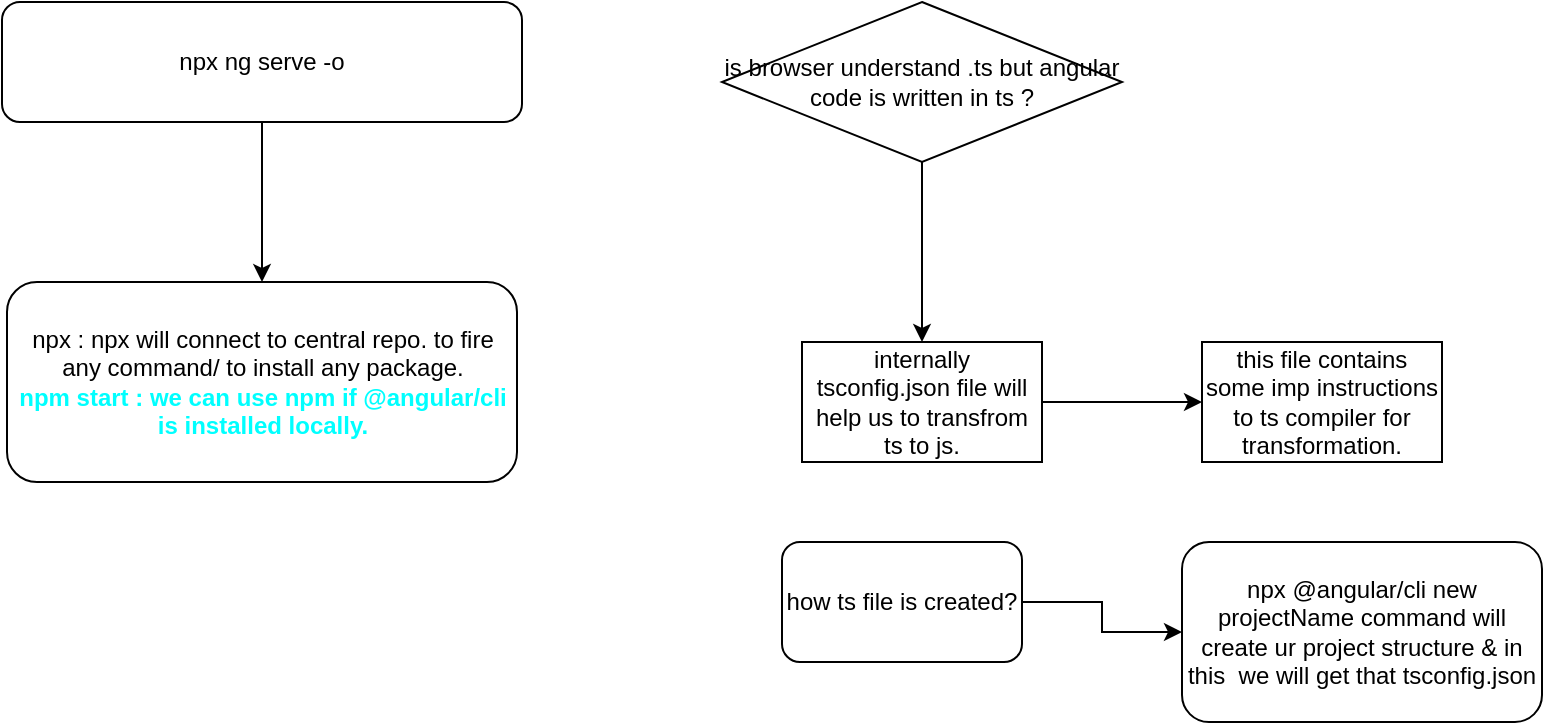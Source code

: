<mxfile version="14.6.11" type="google" pages="5"><diagram id="OqwdNKocq1FOV2QCfB4h" name="Page-1"><mxGraphModel dx="782" dy="469" grid="1" gridSize="10" guides="1" tooltips="1" connect="1" arrows="1" fold="1" page="1" pageScale="1" pageWidth="850" pageHeight="1100" math="0" shadow="0"><root><mxCell id="6r5DUG-ZjQYSvUwOA2Qc-0"/><mxCell id="6r5DUG-ZjQYSvUwOA2Qc-1" parent="6r5DUG-ZjQYSvUwOA2Qc-0"/><mxCell id="7EdtgeDFt5y0weLjr7r1-2" value="" style="edgeStyle=orthogonalEdgeStyle;rounded=0;orthogonalLoop=1;jettySize=auto;html=1;" parent="6r5DUG-ZjQYSvUwOA2Qc-1" source="7EdtgeDFt5y0weLjr7r1-0" target="7EdtgeDFt5y0weLjr7r1-1" edge="1"><mxGeometry relative="1" as="geometry"/></mxCell><mxCell id="7EdtgeDFt5y0weLjr7r1-0" value="npx ng serve -o" style="rounded=1;whiteSpace=wrap;html=1;" parent="6r5DUG-ZjQYSvUwOA2Qc-1" vertex="1"><mxGeometry x="80" y="70" width="260" height="60" as="geometry"/></mxCell><mxCell id="7EdtgeDFt5y0weLjr7r1-1" value="npx : npx will connect to central repo. to fire any command/ to install any package.&lt;br&gt;&lt;b&gt;&lt;font color=&quot;#00ffff&quot;&gt;npm start : we can use npm if @angular/cli is installed locally.&lt;/font&gt;&lt;/b&gt;" style="whiteSpace=wrap;html=1;rounded=1;" parent="6r5DUG-ZjQYSvUwOA2Qc-1" vertex="1"><mxGeometry x="82.5" y="210" width="255" height="100" as="geometry"/></mxCell><mxCell id="7EdtgeDFt5y0weLjr7r1-5" value="" style="edgeStyle=orthogonalEdgeStyle;rounded=0;orthogonalLoop=1;jettySize=auto;html=1;" parent="6r5DUG-ZjQYSvUwOA2Qc-1" source="7EdtgeDFt5y0weLjr7r1-3" target="7EdtgeDFt5y0weLjr7r1-4" edge="1"><mxGeometry relative="1" as="geometry"/></mxCell><mxCell id="7EdtgeDFt5y0weLjr7r1-3" value="is browser understand .ts but angular code is written in ts ?" style="rhombus;whiteSpace=wrap;html=1;" parent="6r5DUG-ZjQYSvUwOA2Qc-1" vertex="1"><mxGeometry x="440" y="70" width="200" height="80" as="geometry"/></mxCell><mxCell id="7EdtgeDFt5y0weLjr7r1-7" value="" style="edgeStyle=orthogonalEdgeStyle;rounded=0;orthogonalLoop=1;jettySize=auto;html=1;" parent="6r5DUG-ZjQYSvUwOA2Qc-1" source="7EdtgeDFt5y0weLjr7r1-4" target="7EdtgeDFt5y0weLjr7r1-6" edge="1"><mxGeometry relative="1" as="geometry"/></mxCell><mxCell id="7EdtgeDFt5y0weLjr7r1-4" value="internally tsconfig.json file will help us to transfrom ts to js." style="whiteSpace=wrap;html=1;" parent="6r5DUG-ZjQYSvUwOA2Qc-1" vertex="1"><mxGeometry x="480" y="240" width="120" height="60" as="geometry"/></mxCell><mxCell id="7EdtgeDFt5y0weLjr7r1-6" value="this file contains some imp instructions to ts compiler for transformation." style="whiteSpace=wrap;html=1;" parent="6r5DUG-ZjQYSvUwOA2Qc-1" vertex="1"><mxGeometry x="680" y="240" width="120" height="60" as="geometry"/></mxCell><mxCell id="7EdtgeDFt5y0weLjr7r1-10" value="" style="edgeStyle=orthogonalEdgeStyle;rounded=0;orthogonalLoop=1;jettySize=auto;html=1;" parent="6r5DUG-ZjQYSvUwOA2Qc-1" source="7EdtgeDFt5y0weLjr7r1-8" target="7EdtgeDFt5y0weLjr7r1-9" edge="1"><mxGeometry relative="1" as="geometry"/></mxCell><mxCell id="7EdtgeDFt5y0weLjr7r1-8" value="how ts file is created?" style="rounded=1;whiteSpace=wrap;html=1;" parent="6r5DUG-ZjQYSvUwOA2Qc-1" vertex="1"><mxGeometry x="470" y="340" width="120" height="60" as="geometry"/></mxCell><mxCell id="7EdtgeDFt5y0weLjr7r1-9" value="npx @angular/cli new projectName command will create ur project structure &amp;amp; in this&amp;nbsp; we will get that tsconfig.json" style="whiteSpace=wrap;html=1;rounded=1;" parent="6r5DUG-ZjQYSvUwOA2Qc-1" vertex="1"><mxGeometry x="670" y="340" width="180" height="90" as="geometry"/></mxCell></root></mxGraphModel></diagram><diagram id="Y4JG2YxGhvATo-j1UI-7" name="Page-2"><mxGraphModel dx="1632" dy="469" grid="1" gridSize="10" guides="1" tooltips="1" connect="1" arrows="1" fold="1" page="1" pageScale="1" pageWidth="850" pageHeight="1100" math="0" shadow="0"><root><mxCell id="o6pgMm_vcz53Tw4JPmD1-0"/><mxCell id="o6pgMm_vcz53Tw4JPmD1-1" parent="o6pgMm_vcz53Tw4JPmD1-0"/><mxCell id="wHZyyK6fzA43Y0sGayZN-26" value="" style="rounded=1;whiteSpace=wrap;html=1;" vertex="1" parent="o6pgMm_vcz53Tw4JPmD1-1"><mxGeometry x="180" y="550" width="610" height="270" as="geometry"/></mxCell><mxCell id="wHZyyK6fzA43Y0sGayZN-1" value="" style="edgeStyle=orthogonalEdgeStyle;rounded=0;orthogonalLoop=1;jettySize=auto;html=1;" edge="1" parent="o6pgMm_vcz53Tw4JPmD1-1" source="o6pgMm_vcz53Tw4JPmD1-2" target="wHZyyK6fzA43Y0sGayZN-0"><mxGeometry relative="1" as="geometry"/></mxCell><mxCell id="o6pgMm_vcz53Tw4JPmD1-2" value="npx ng serve -o command" style="rounded=1;whiteSpace=wrap;html=1;" vertex="1" parent="o6pgMm_vcz53Tw4JPmD1-1"><mxGeometry x="-400" y="10" width="120" height="60" as="geometry"/></mxCell><mxCell id="wHZyyK6fzA43Y0sGayZN-23" value="" style="edgeStyle=orthogonalEdgeStyle;rounded=0;orthogonalLoop=1;jettySize=auto;html=1;" edge="1" parent="o6pgMm_vcz53Tw4JPmD1-1" source="wHZyyK6fzA43Y0sGayZN-0" target="wHZyyK6fzA43Y0sGayZN-22"><mxGeometry relative="1" as="geometry"/></mxCell><mxCell id="wHZyyK6fzA43Y0sGayZN-25" value="" style="edgeStyle=orthogonalEdgeStyle;rounded=0;orthogonalLoop=1;jettySize=auto;html=1;" edge="1" parent="o6pgMm_vcz53Tw4JPmD1-1" source="wHZyyK6fzA43Y0sGayZN-0" target="wHZyyK6fzA43Y0sGayZN-24"><mxGeometry relative="1" as="geometry"/></mxCell><mxCell id="wHZyyK6fzA43Y0sGayZN-0" value="angular.json" style="whiteSpace=wrap;html=1;rounded=1;" vertex="1" parent="o6pgMm_vcz53Tw4JPmD1-1"><mxGeometry x="-400" y="150" width="120" height="60" as="geometry"/></mxCell><mxCell id="wHZyyK6fzA43Y0sGayZN-2" value="" style="rounded=1;whiteSpace=wrap;html=1;" vertex="1" parent="o6pgMm_vcz53Tw4JPmD1-1"><mxGeometry x="330" y="120" width="390" height="390" as="geometry"/></mxCell><mxCell id="wHZyyK6fzA43Y0sGayZN-3" value="dev" style="rounded=1;whiteSpace=wrap;html=1;" vertex="1" parent="o6pgMm_vcz53Tw4JPmD1-1"><mxGeometry x="360" y="170" width="120" height="60" as="geometry"/></mxCell><mxCell id="wHZyyK6fzA43Y0sGayZN-4" value="testing" style="rounded=1;whiteSpace=wrap;html=1;" vertex="1" parent="o6pgMm_vcz53Tw4JPmD1-1"><mxGeometry x="530" y="170" width="120" height="60" as="geometry"/></mxCell><mxCell id="wHZyyK6fzA43Y0sGayZN-7" value="" style="edgeStyle=orthogonalEdgeStyle;rounded=0;orthogonalLoop=1;jettySize=auto;html=1;" edge="1" parent="o6pgMm_vcz53Tw4JPmD1-1" source="wHZyyK6fzA43Y0sGayZN-6" target="wHZyyK6fzA43Y0sGayZN-3"><mxGeometry relative="1" as="geometry"/></mxCell><mxCell id="wHZyyK6fzA43Y0sGayZN-6" value="dev env requires tsconfig.json(specific)&lt;br&gt;tsconfig.app.json" style="rounded=1;whiteSpace=wrap;html=1;" vertex="1" parent="o6pgMm_vcz53Tw4JPmD1-1"><mxGeometry x="360" y="270" width="120" height="60" as="geometry"/></mxCell><mxCell id="wHZyyK6fzA43Y0sGayZN-9" value="" style="edgeStyle=orthogonalEdgeStyle;rounded=0;orthogonalLoop=1;jettySize=auto;html=1;" edge="1" parent="o6pgMm_vcz53Tw4JPmD1-1" source="wHZyyK6fzA43Y0sGayZN-8" target="wHZyyK6fzA43Y0sGayZN-4"><mxGeometry relative="1" as="geometry"/></mxCell><mxCell id="wHZyyK6fzA43Y0sGayZN-8" value="testing requires tsconfig.json(specific)&lt;br&gt;tsconfig.spec.json" style="rounded=1;whiteSpace=wrap;html=1;" vertex="1" parent="o6pgMm_vcz53Tw4JPmD1-1"><mxGeometry x="530" y="270" width="120" height="60" as="geometry"/></mxCell><mxCell id="wHZyyK6fzA43Y0sGayZN-11" style="edgeStyle=orthogonalEdgeStyle;rounded=0;orthogonalLoop=1;jettySize=auto;html=1;entryX=0.5;entryY=1;entryDx=0;entryDy=0;" edge="1" parent="o6pgMm_vcz53Tw4JPmD1-1" source="wHZyyK6fzA43Y0sGayZN-10" target="wHZyyK6fzA43Y0sGayZN-6"><mxGeometry relative="1" as="geometry"/></mxCell><mxCell id="wHZyyK6fzA43Y0sGayZN-12" style="edgeStyle=orthogonalEdgeStyle;rounded=0;orthogonalLoop=1;jettySize=auto;html=1;" edge="1" parent="o6pgMm_vcz53Tw4JPmD1-1" source="wHZyyK6fzA43Y0sGayZN-10" target="wHZyyK6fzA43Y0sGayZN-8"><mxGeometry relative="1" as="geometry"/></mxCell><mxCell id="wHZyyK6fzA43Y0sGayZN-10" value="take common parts here&lt;br&gt;tsconfig.json" style="rounded=1;whiteSpace=wrap;html=1;" vertex="1" parent="o6pgMm_vcz53Tw4JPmD1-1"><mxGeometry x="450" y="380" width="120" height="60" as="geometry"/></mxCell><mxCell id="wHZyyK6fzA43Y0sGayZN-15" value="" style="edgeStyle=orthogonalEdgeStyle;rounded=0;orthogonalLoop=1;jettySize=auto;html=1;" edge="1" parent="o6pgMm_vcz53Tw4JPmD1-1" source="wHZyyK6fzA43Y0sGayZN-13" target="wHZyyK6fzA43Y0sGayZN-14"><mxGeometry relative="1" as="geometry"/></mxCell><mxCell id="wHZyyK6fzA43Y0sGayZN-13" value="production" style="rounded=1;whiteSpace=wrap;html=1;" vertex="1" parent="o6pgMm_vcz53Tw4JPmD1-1"><mxGeometry x="240" y="590" width="120" height="60" as="geometry"/></mxCell><mxCell id="wHZyyK6fzA43Y0sGayZN-17" value="" style="edgeStyle=orthogonalEdgeStyle;rounded=0;orthogonalLoop=1;jettySize=auto;html=1;" edge="1" parent="o6pgMm_vcz53Tw4JPmD1-1" source="wHZyyK6fzA43Y0sGayZN-14" target="wHZyyK6fzA43Y0sGayZN-16"><mxGeometry relative="1" as="geometry"/></mxCell><mxCell id="wHZyyK6fzA43Y0sGayZN-21" value="" style="edgeStyle=orthogonalEdgeStyle;rounded=0;orthogonalLoop=1;jettySize=auto;html=1;" edge="1" parent="o6pgMm_vcz53Tw4JPmD1-1" source="wHZyyK6fzA43Y0sGayZN-14" target="wHZyyK6fzA43Y0sGayZN-20"><mxGeometry relative="1" as="geometry"/></mxCell><mxCell id="wHZyyK6fzA43Y0sGayZN-14" value="take a build of ur application. this build is purely in terms of js bundle" style="whiteSpace=wrap;html=1;rounded=1;" vertex="1" parent="o6pgMm_vcz53Tw4JPmD1-1"><mxGeometry x="440" y="590" width="120" height="60" as="geometry"/></mxCell><mxCell id="wHZyyK6fzA43Y0sGayZN-19" value="" style="edgeStyle=orthogonalEdgeStyle;rounded=0;orthogonalLoop=1;jettySize=auto;html=1;" edge="1" parent="o6pgMm_vcz53Tw4JPmD1-1" source="wHZyyK6fzA43Y0sGayZN-16" target="wHZyyK6fzA43Y0sGayZN-18"><mxGeometry relative="1" as="geometry"/></mxCell><mxCell id="wHZyyK6fzA43Y0sGayZN-16" value="this one will go inside the docker container with nginx server" style="whiteSpace=wrap;html=1;rounded=1;" vertex="1" parent="o6pgMm_vcz53Tw4JPmD1-1"><mxGeometry x="640" y="590" width="120" height="60" as="geometry"/></mxCell><mxCell id="wHZyyK6fzA43Y0sGayZN-18" value="our applications are used." style="whiteSpace=wrap;html=1;rounded=1;" vertex="1" parent="o6pgMm_vcz53Tw4JPmD1-1"><mxGeometry x="640" y="730" width="120" height="60" as="geometry"/></mxCell><mxCell id="wHZyyK6fzA43Y0sGayZN-20" value="IIS server or tomcat apache." style="whiteSpace=wrap;html=1;rounded=1;" vertex="1" parent="o6pgMm_vcz53Tw4JPmD1-1"><mxGeometry x="440" y="730" width="120" height="60" as="geometry"/></mxCell><mxCell id="wHZyyK6fzA43Y0sGayZN-22" value="index.html&lt;br&gt;(SPA page).&lt;br&gt;single page application." style="whiteSpace=wrap;html=1;rounded=1;" vertex="1" parent="o6pgMm_vcz53Tw4JPmD1-1"><mxGeometry x="-540" y="230" width="120" height="130" as="geometry"/></mxCell><mxCell id="wHZyyK6fzA43Y0sGayZN-29" value="" style="edgeStyle=orthogonalEdgeStyle;rounded=0;orthogonalLoop=1;jettySize=auto;html=1;" edge="1" parent="o6pgMm_vcz53Tw4JPmD1-1" source="wHZyyK6fzA43Y0sGayZN-24" target="wHZyyK6fzA43Y0sGayZN-28"><mxGeometry relative="1" as="geometry"/></mxCell><mxCell id="wHZyyK6fzA43Y0sGayZN-24" value="main.ts" style="whiteSpace=wrap;html=1;rounded=1;" vertex="1" parent="o6pgMm_vcz53Tw4JPmD1-1"><mxGeometry x="-250" y="230" width="120" height="60" as="geometry"/></mxCell><mxCell id="wHZyyK6fzA43Y0sGayZN-27" value="module :&amp;nbsp;&lt;br&gt;it is a container which is responsible to hold the contents like&amp;nbsp;&lt;br&gt;a. components (used to hold the UI of ur application)&lt;br&gt;b. services&amp;nbsp; &amp;nbsp; &amp;nbsp; (used to perform all BL for ur application / rest api call)&lt;br&gt;c. guards&amp;nbsp; &amp;nbsp; &amp;nbsp; (used to provide the accessibility for ur application).&amp;nbsp; RBA =&amp;gt; role based access.&lt;br&gt;d. interceptors&amp;nbsp;&amp;nbsp;&lt;br&gt;e. directives : are used to enhance the UI functionality or data manipulation .&amp;nbsp; &amp;nbsp;&lt;br&gt;f. pipes&amp;nbsp; filter or beautification of data&amp;nbsp; &amp;nbsp; &amp;nbsp; &amp;nbsp;&amp;nbsp;" style="rounded=1;whiteSpace=wrap;html=1;" vertex="1" parent="o6pgMm_vcz53Tw4JPmD1-1"><mxGeometry x="-50" y="110" width="320" height="190" as="geometry"/></mxCell><mxCell id="wHZyyK6fzA43Y0sGayZN-31" value="" style="edgeStyle=orthogonalEdgeStyle;rounded=0;orthogonalLoop=1;jettySize=auto;html=1;" edge="1" parent="o6pgMm_vcz53Tw4JPmD1-1" source="wHZyyK6fzA43Y0sGayZN-28" target="wHZyyK6fzA43Y0sGayZN-30"><mxGeometry relative="1" as="geometry"/></mxCell><mxCell id="wHZyyK6fzA43Y0sGayZN-28" value="Appmodule.&lt;br&gt;(entry module / root module )" style="whiteSpace=wrap;html=1;rounded=1;" vertex="1" parent="o6pgMm_vcz53Tw4JPmD1-1"><mxGeometry x="-250" y="370" width="120" height="60" as="geometry"/></mxCell><mxCell id="wHZyyK6fzA43Y0sGayZN-30" value="appcomponent" style="whiteSpace=wrap;html=1;rounded=1;" vertex="1" parent="o6pgMm_vcz53Tw4JPmD1-1"><mxGeometry x="-250" y="510" width="120" height="60" as="geometry"/></mxCell></root></mxGraphModel></diagram><diagram id="QLMGBXdlQiFziMUVDSpU" name="Page-3"><mxGraphModel dx="1632" dy="469" grid="1" gridSize="10" guides="1" tooltips="1" connect="1" arrows="1" fold="1" page="1" pageScale="1" pageWidth="850" pageHeight="1100" math="0" shadow="0"><root><mxCell id="IWlqq-p3UkZTiBzbzVet-0"/><mxCell id="IWlqq-p3UkZTiBzbzVet-1" parent="IWlqq-p3UkZTiBzbzVet-0"/><mxCell id="IWlqq-p3UkZTiBzbzVet-4" value="" style="edgeStyle=orthogonalEdgeStyle;rounded=0;orthogonalLoop=1;jettySize=auto;html=1;" edge="1" parent="IWlqq-p3UkZTiBzbzVet-1" source="IWlqq-p3UkZTiBzbzVet-2" target="IWlqq-p3UkZTiBzbzVet-3"><mxGeometry relative="1" as="geometry"/></mxCell><mxCell id="IWlqq-p3UkZTiBzbzVet-2" value="DevConnector" style="rounded=1;whiteSpace=wrap;html=1;" vertex="1" parent="IWlqq-p3UkZTiBzbzVet-1"><mxGeometry x="380" y="40" width="120" height="60" as="geometry"/></mxCell><mxCell id="IWlqq-p3UkZTiBzbzVet-6" value="" style="edgeStyle=orthogonalEdgeStyle;rounded=0;orthogonalLoop=1;jettySize=auto;html=1;" edge="1" parent="IWlqq-p3UkZTiBzbzVet-1" source="IWlqq-p3UkZTiBzbzVet-3" target="IWlqq-p3UkZTiBzbzVet-5"><mxGeometry relative="1" as="geometry"/></mxCell><mxCell id="IWlqq-p3UkZTiBzbzVet-8" value="" style="edgeStyle=orthogonalEdgeStyle;rounded=0;orthogonalLoop=1;jettySize=auto;html=1;" edge="1" parent="IWlqq-p3UkZTiBzbzVet-1" source="IWlqq-p3UkZTiBzbzVet-3" target="IWlqq-p3UkZTiBzbzVet-7"><mxGeometry relative="1" as="geometry"/></mxCell><mxCell id="IWlqq-p3UkZTiBzbzVet-10" value="" style="edgeStyle=orthogonalEdgeStyle;rounded=0;orthogonalLoop=1;jettySize=auto;html=1;" edge="1" parent="IWlqq-p3UkZTiBzbzVet-1" source="IWlqq-p3UkZTiBzbzVet-3" target="IWlqq-p3UkZTiBzbzVet-9"><mxGeometry relative="1" as="geometry"/></mxCell><mxCell id="IWlqq-p3UkZTiBzbzVet-11" style="edgeStyle=orthogonalEdgeStyle;rounded=0;orthogonalLoop=1;jettySize=auto;html=1;" edge="1" parent="IWlqq-p3UkZTiBzbzVet-1" source="IWlqq-p3UkZTiBzbzVet-3"><mxGeometry relative="1" as="geometry"><mxPoint x="620" y="320" as="targetPoint"/><Array as="points"><mxPoint x="620" y="210"/><mxPoint x="620" y="320"/></Array></mxGeometry></mxCell><mxCell id="IWlqq-p3UkZTiBzbzVet-14" style="edgeStyle=orthogonalEdgeStyle;rounded=0;orthogonalLoop=1;jettySize=auto;html=1;entryX=0.561;entryY=-0.044;entryDx=0;entryDy=0;entryPerimeter=0;" edge="1" parent="IWlqq-p3UkZTiBzbzVet-1" source="IWlqq-p3UkZTiBzbzVet-3" target="IWlqq-p3UkZTiBzbzVet-13"><mxGeometry relative="1" as="geometry"/></mxCell><mxCell id="IWlqq-p3UkZTiBzbzVet-16" style="edgeStyle=orthogonalEdgeStyle;rounded=0;orthogonalLoop=1;jettySize=auto;html=1;entryX=0.5;entryY=0;entryDx=0;entryDy=0;" edge="1" parent="IWlqq-p3UkZTiBzbzVet-1" source="IWlqq-p3UkZTiBzbzVet-3" target="IWlqq-p3UkZTiBzbzVet-15"><mxGeometry relative="1" as="geometry"/></mxCell><mxCell id="IWlqq-p3UkZTiBzbzVet-3" value="app module" style="whiteSpace=wrap;html=1;rounded=1;" vertex="1" parent="IWlqq-p3UkZTiBzbzVet-1"><mxGeometry x="380" y="180" width="120" height="60" as="geometry"/></mxCell><mxCell id="IWlqq-p3UkZTiBzbzVet-18" value="" style="edgeStyle=orthogonalEdgeStyle;rounded=0;orthogonalLoop=1;jettySize=auto;html=1;" edge="1" parent="IWlqq-p3UkZTiBzbzVet-1" source="IWlqq-p3UkZTiBzbzVet-5" target="IWlqq-p3UkZTiBzbzVet-17"><mxGeometry relative="1" as="geometry"/></mxCell><mxCell id="IWlqq-p3UkZTiBzbzVet-5" value="core module" style="whiteSpace=wrap;html=1;rounded=1;" vertex="1" parent="IWlqq-p3UkZTiBzbzVet-1"><mxGeometry x="380" y="320" width="120" height="60" as="geometry"/></mxCell><mxCell id="IWlqq-p3UkZTiBzbzVet-24" value="" style="edgeStyle=orthogonalEdgeStyle;rounded=0;orthogonalLoop=1;jettySize=auto;html=1;" edge="1" parent="IWlqq-p3UkZTiBzbzVet-1" source="IWlqq-p3UkZTiBzbzVet-7" target="IWlqq-p3UkZTiBzbzVet-23"><mxGeometry relative="1" as="geometry"/></mxCell><mxCell id="IWlqq-p3UkZTiBzbzVet-7" value="usermanagement" style="whiteSpace=wrap;html=1;rounded=1;" vertex="1" parent="IWlqq-p3UkZTiBzbzVet-1"><mxGeometry x="150" y="320" width="120" height="60" as="geometry"/></mxCell><mxCell id="IWlqq-p3UkZTiBzbzVet-22" value="" style="edgeStyle=orthogonalEdgeStyle;rounded=0;orthogonalLoop=1;jettySize=auto;html=1;" edge="1" parent="IWlqq-p3UkZTiBzbzVet-1" source="IWlqq-p3UkZTiBzbzVet-9" target="IWlqq-p3UkZTiBzbzVet-21"><mxGeometry relative="1" as="geometry"/></mxCell><mxCell id="IWlqq-p3UkZTiBzbzVet-9" value="dashboard" style="whiteSpace=wrap;html=1;rounded=1;" vertex="1" parent="IWlqq-p3UkZTiBzbzVet-1"><mxGeometry x="760" y="320" width="120" height="60" as="geometry"/></mxCell><mxCell id="IWlqq-p3UkZTiBzbzVet-20" value="" style="edgeStyle=orthogonalEdgeStyle;rounded=0;orthogonalLoop=1;jettySize=auto;html=1;" edge="1" parent="IWlqq-p3UkZTiBzbzVet-1" source="IWlqq-p3UkZTiBzbzVet-12" target="IWlqq-p3UkZTiBzbzVet-19"><mxGeometry relative="1" as="geometry"/></mxCell><mxCell id="IWlqq-p3UkZTiBzbzVet-12" value="profile module" style="rounded=1;whiteSpace=wrap;html=1;" vertex="1" parent="IWlqq-p3UkZTiBzbzVet-1"><mxGeometry x="560" y="320" width="120" height="60" as="geometry"/></mxCell><mxCell id="IWlqq-p3UkZTiBzbzVet-26" value="" style="edgeStyle=orthogonalEdgeStyle;rounded=0;orthogonalLoop=1;jettySize=auto;html=1;" edge="1" parent="IWlqq-p3UkZTiBzbzVet-1" source="IWlqq-p3UkZTiBzbzVet-13" target="IWlqq-p3UkZTiBzbzVet-25"><mxGeometry relative="1" as="geometry"/></mxCell><mxCell id="IWlqq-p3UkZTiBzbzVet-13" value="comments" style="rounded=1;whiteSpace=wrap;html=1;" vertex="1" parent="IWlqq-p3UkZTiBzbzVet-1"><mxGeometry x="930" y="320" width="120" height="60" as="geometry"/></mxCell><mxCell id="IWlqq-p3UkZTiBzbzVet-15" value="posts" style="rounded=1;whiteSpace=wrap;html=1;" vertex="1" parent="IWlqq-p3UkZTiBzbzVet-1"><mxGeometry x="-60" y="320" width="120" height="60" as="geometry"/></mxCell><mxCell id="IWlqq-p3UkZTiBzbzVet-17" value="common req for entire application&lt;br&gt;layouting components&lt;br&gt;common UI components we can hold it here.&lt;br&gt;common services across the application.&lt;br&gt;interceptors for applications.&amp;nbsp;&lt;br&gt;all custom directives&amp;nbsp;&lt;br&gt;all custom pipes" style="whiteSpace=wrap;html=1;rounded=1;" vertex="1" parent="IWlqq-p3UkZTiBzbzVet-1"><mxGeometry x="380" y="460" width="120" height="190" as="geometry"/></mxCell><mxCell id="IWlqq-p3UkZTiBzbzVet-19" value="all things related to profile we will hold it here .&amp;nbsp;&lt;br&gt;exp details&amp;nbsp;&lt;br&gt;education details." style="whiteSpace=wrap;html=1;rounded=1;" vertex="1" parent="IWlqq-p3UkZTiBzbzVet-1"><mxGeometry x="560" y="460" width="120" height="190" as="geometry"/></mxCell><mxCell id="IWlqq-p3UkZTiBzbzVet-21" value="after the login can we go to the dashboard ?" style="whiteSpace=wrap;html=1;rounded=1;" vertex="1" parent="IWlqq-p3UkZTiBzbzVet-1"><mxGeometry x="760" y="460" width="120" height="60" as="geometry"/></mxCell><mxCell id="IWlqq-p3UkZTiBzbzVet-23" value="login&amp;nbsp;&lt;br&gt;register" style="whiteSpace=wrap;html=1;rounded=1;" vertex="1" parent="IWlqq-p3UkZTiBzbzVet-1"><mxGeometry x="150" y="460" width="120" height="60" as="geometry"/></mxCell><mxCell id="IWlqq-p3UkZTiBzbzVet-25" value="all coments related things.&lt;br&gt;like dislike ." style="whiteSpace=wrap;html=1;rounded=1;" vertex="1" parent="IWlqq-p3UkZTiBzbzVet-1"><mxGeometry x="930" y="460" width="120" height="60" as="geometry"/></mxCell></root></mxGraphModel></diagram><diagram id="RKrMgK9TdhEBlBG3Clzr" name="Page-4"><mxGraphModel dx="1888" dy="580" grid="1" gridSize="10" guides="1" tooltips="1" connect="1" arrows="1" fold="1" page="1" pageScale="1" pageWidth="850" pageHeight="1100" math="0" shadow="0"><root><mxCell id="3hAEDwPnM5N0Tf2KKBI0-0"/><mxCell id="3hAEDwPnM5N0Tf2KKBI0-1" parent="3hAEDwPnM5N0Tf2KKBI0-0"/><mxCell id="3hAEDwPnM5N0Tf2KKBI0-2" value="" style="rounded=0;whiteSpace=wrap;html=1;" parent="3hAEDwPnM5N0Tf2KKBI0-1" vertex="1"><mxGeometry x="140" y="80" width="400" height="430" as="geometry"/></mxCell><mxCell id="3hAEDwPnM5N0Tf2KKBI0-3" value="Header" style="rounded=1;whiteSpace=wrap;html=1;" parent="3hAEDwPnM5N0Tf2KKBI0-1" vertex="1"><mxGeometry x="160" y="100" width="360" height="50" as="geometry"/></mxCell><mxCell id="3hAEDwPnM5N0Tf2KKBI0-19" value="" style="edgeStyle=orthogonalEdgeStyle;rounded=0;orthogonalLoop=1;jettySize=auto;html=1;" parent="3hAEDwPnM5N0Tf2KKBI0-1" source="3hAEDwPnM5N0Tf2KKBI0-4" target="3hAEDwPnM5N0Tf2KKBI0-18" edge="1"><mxGeometry relative="1" as="geometry"/></mxCell><mxCell id="3hAEDwPnM5N0Tf2KKBI0-4" value="" style="rounded=1;whiteSpace=wrap;html=1;" parent="3hAEDwPnM5N0Tf2KKBI0-1" vertex="1"><mxGeometry x="160" y="180" width="350" height="270" as="geometry"/></mxCell><mxCell id="3hAEDwPnM5N0Tf2KKBI0-13" value="" style="edgeStyle=orthogonalEdgeStyle;rounded=0;orthogonalLoop=1;jettySize=auto;html=1;" parent="3hAEDwPnM5N0Tf2KKBI0-1" source="3hAEDwPnM5N0Tf2KKBI0-5" target="3hAEDwPnM5N0Tf2KKBI0-12" edge="1"><mxGeometry relative="1" as="geometry"/></mxCell><mxCell id="3hAEDwPnM5N0Tf2KKBI0-5" value="" style="rounded=1;whiteSpace=wrap;html=1;" parent="3hAEDwPnM5N0Tf2KKBI0-1" vertex="1"><mxGeometry x="170" y="240" width="310" height="50" as="geometry"/></mxCell><mxCell id="3hAEDwPnM5N0Tf2KKBI0-16" style="edgeStyle=orthogonalEdgeStyle;rounded=0;orthogonalLoop=1;jettySize=auto;html=1;entryX=0;entryY=0.75;entryDx=0;entryDy=0;" parent="3hAEDwPnM5N0Tf2KKBI0-1" source="3hAEDwPnM5N0Tf2KKBI0-6" target="3hAEDwPnM5N0Tf2KKBI0-12" edge="1"><mxGeometry relative="1" as="geometry"><mxPoint x="580" y="320" as="targetPoint"/></mxGeometry></mxCell><mxCell id="3hAEDwPnM5N0Tf2KKBI0-6" value="Display Exp" style="rounded=1;whiteSpace=wrap;html=1;" parent="3hAEDwPnM5N0Tf2KKBI0-1" vertex="1"><mxGeometry x="170" y="310" width="310" height="40" as="geometry"/></mxCell><mxCell id="3hAEDwPnM5N0Tf2KKBI0-17" style="edgeStyle=orthogonalEdgeStyle;rounded=0;orthogonalLoop=1;jettySize=auto;html=1;entryX=0;entryY=1;entryDx=0;entryDy=0;" parent="3hAEDwPnM5N0Tf2KKBI0-1" source="3hAEDwPnM5N0Tf2KKBI0-7" target="3hAEDwPnM5N0Tf2KKBI0-12" edge="1"><mxGeometry relative="1" as="geometry"/></mxCell><mxCell id="3hAEDwPnM5N0Tf2KKBI0-7" value="Display Edu" style="rounded=1;whiteSpace=wrap;html=1;" parent="3hAEDwPnM5N0Tf2KKBI0-1" vertex="1"><mxGeometry x="170" y="360" width="310" height="40" as="geometry"/></mxCell><mxCell id="3hAEDwPnM5N0Tf2KKBI0-8" value="Welcome UserName" style="text;html=1;strokeColor=none;fillColor=none;align=center;verticalAlign=middle;whiteSpace=wrap;rounded=0;" parent="3hAEDwPnM5N0Tf2KKBI0-1" vertex="1"><mxGeometry x="190" y="200" width="120" height="20" as="geometry"/></mxCell><mxCell id="3hAEDwPnM5N0Tf2KKBI0-9" value="Edit profile" style="rounded=1;whiteSpace=wrap;html=1;" parent="3hAEDwPnM5N0Tf2KKBI0-1" vertex="1"><mxGeometry x="180" y="250" width="80" height="30" as="geometry"/></mxCell><mxCell id="3hAEDwPnM5N0Tf2KKBI0-10" value="add Exp" style="rounded=1;whiteSpace=wrap;html=1;" parent="3hAEDwPnM5N0Tf2KKBI0-1" vertex="1"><mxGeometry x="280" y="250" width="80" height="30" as="geometry"/></mxCell><mxCell id="3hAEDwPnM5N0Tf2KKBI0-11" value="add Edu" style="rounded=1;whiteSpace=wrap;html=1;" parent="3hAEDwPnM5N0Tf2KKBI0-1" vertex="1"><mxGeometry x="385" y="250" width="80" height="30" as="geometry"/></mxCell><mxCell id="3hAEDwPnM5N0Tf2KKBI0-15" value="" style="edgeStyle=orthogonalEdgeStyle;rounded=0;orthogonalLoop=1;jettySize=auto;html=1;" parent="3hAEDwPnM5N0Tf2KKBI0-1" source="3hAEDwPnM5N0Tf2KKBI0-12" target="3hAEDwPnM5N0Tf2KKBI0-14" edge="1"><mxGeometry relative="1" as="geometry"/></mxCell><mxCell id="3hAEDwPnM5N0Tf2KKBI0-12" value="when this component has to be rendered." style="whiteSpace=wrap;html=1;rounded=1;" parent="3hAEDwPnM5N0Tf2KKBI0-1" vertex="1"><mxGeometry x="655" y="235" width="120" height="60" as="geometry"/></mxCell><mxCell id="3hAEDwPnM5N0Tf2KKBI0-14" value="when profile is created" style="whiteSpace=wrap;html=1;rounded=1;" parent="3hAEDwPnM5N0Tf2KKBI0-1" vertex="1"><mxGeometry x="655" y="375" width="120" height="60" as="geometry"/></mxCell><mxCell id="3hAEDwPnM5N0Tf2KKBI0-18" value="inside the dashboard can we check that whether the profile is created or not ?&amp;nbsp;&lt;br&gt;1. we have to raise a call to /api/profile ===&amp;gt; if it is there then display the components(dashboard-action, display exp and display edu and delete profile button)&lt;br&gt;if not : display a single button called create my profile.&lt;br&gt;&lt;b&gt;2. DO WE NEED THE TOKEN AFTER LOGIN INTERACTION?&lt;/b&gt;" style="rounded=1;whiteSpace=wrap;html=1;" parent="3hAEDwPnM5N0Tf2KKBI0-1" vertex="1"><mxGeometry x="-270" y="180" width="350" height="270" as="geometry"/></mxCell></root></mxGraphModel></diagram><diagram id="K5ehfN7B3qnR5rfajox2" name="Page-5"><mxGraphModel dx="782" dy="469" grid="1" gridSize="10" guides="1" tooltips="1" connect="1" arrows="1" fold="1" page="1" pageScale="1" pageWidth="850" pageHeight="1100" math="0" shadow="0"><root><mxCell id="X0yUTe0LDYAQ3Uaik1uM-0"/><mxCell id="X0yUTe0LDYAQ3Uaik1uM-1" parent="X0yUTe0LDYAQ3Uaik1uM-0"/><mxCell id="X0yUTe0LDYAQ3Uaik1uM-27" value="" style="rounded=1;whiteSpace=wrap;html=1;" vertex="1" parent="X0yUTe0LDYAQ3Uaik1uM-1"><mxGeometry x="530" y="135" width="140" height="115" as="geometry"/></mxCell><mxCell id="X0yUTe0LDYAQ3Uaik1uM-2" value="" style="rounded=1;whiteSpace=wrap;html=1;" vertex="1" parent="X0yUTe0LDYAQ3Uaik1uM-1"><mxGeometry x="110" y="90" width="340" height="360" as="geometry"/></mxCell><mxCell id="X0yUTe0LDYAQ3Uaik1uM-3" value="" style="rounded=1;whiteSpace=wrap;html=1;" vertex="1" parent="X0yUTe0LDYAQ3Uaik1uM-1"><mxGeometry x="150" y="120" width="70" height="60" as="geometry"/></mxCell><mxCell id="X0yUTe0LDYAQ3Uaik1uM-4" value="" style="rounded=1;whiteSpace=wrap;html=1;" vertex="1" parent="X0yUTe0LDYAQ3Uaik1uM-1"><mxGeometry x="150" y="200" width="70" height="60" as="geometry"/></mxCell><mxCell id="X0yUTe0LDYAQ3Uaik1uM-5" value="" style="rounded=1;whiteSpace=wrap;html=1;" vertex="1" parent="X0yUTe0LDYAQ3Uaik1uM-1"><mxGeometry x="320" y="120" width="70" height="60" as="geometry"/></mxCell><mxCell id="X0yUTe0LDYAQ3Uaik1uM-6" value="" style="rounded=1;whiteSpace=wrap;html=1;" vertex="1" parent="X0yUTe0LDYAQ3Uaik1uM-1"><mxGeometry x="240" y="120" width="70" height="60" as="geometry"/></mxCell><mxCell id="X0yUTe0LDYAQ3Uaik1uM-7" value="" style="rounded=1;whiteSpace=wrap;html=1;" vertex="1" parent="X0yUTe0LDYAQ3Uaik1uM-1"><mxGeometry x="240" y="200" width="70" height="60" as="geometry"/></mxCell><mxCell id="X0yUTe0LDYAQ3Uaik1uM-8" value="" style="rounded=1;whiteSpace=wrap;html=1;" vertex="1" parent="X0yUTe0LDYAQ3Uaik1uM-1"><mxGeometry x="320" y="200" width="70" height="60" as="geometry"/></mxCell><mxCell id="X0yUTe0LDYAQ3Uaik1uM-9" value="" style="rounded=1;whiteSpace=wrap;html=1;" vertex="1" parent="X0yUTe0LDYAQ3Uaik1uM-1"><mxGeometry x="120" y="320" width="300" height="100" as="geometry"/></mxCell><mxCell id="X0yUTe0LDYAQ3Uaik1uM-10" value="Hypervisor" style="rounded=1;whiteSpace=wrap;html=1;" vertex="1" parent="X0yUTe0LDYAQ3Uaik1uM-1"><mxGeometry x="140" y="280" width="260" height="30" as="geometry"/></mxCell><mxCell id="X0yUTe0LDYAQ3Uaik1uM-11" value="" style="rounded=1;whiteSpace=wrap;html=1;" vertex="1" parent="X0yUTe0LDYAQ3Uaik1uM-1"><mxGeometry x="480" y="90" width="340" height="360" as="geometry"/></mxCell><mxCell id="X0yUTe0LDYAQ3Uaik1uM-12" value="" style="rounded=1;whiteSpace=wrap;html=1;" vertex="1" parent="X0yUTe0LDYAQ3Uaik1uM-1"><mxGeometry x="520" y="120" width="250" height="140" as="geometry"/></mxCell><mxCell id="X0yUTe0LDYAQ3Uaik1uM-18" value="" style="rounded=1;whiteSpace=wrap;html=1;" vertex="1" parent="X0yUTe0LDYAQ3Uaik1uM-1"><mxGeometry x="490" y="320" width="300" height="100" as="geometry"/></mxCell><mxCell id="X0yUTe0LDYAQ3Uaik1uM-19" value="Hypervisor" style="rounded=1;whiteSpace=wrap;html=1;" vertex="1" parent="X0yUTe0LDYAQ3Uaik1uM-1"><mxGeometry x="510" y="280" width="260" height="30" as="geometry"/></mxCell><mxCell id="X0yUTe0LDYAQ3Uaik1uM-20" value="Chrome app" style="text;html=1;strokeColor=#d79b00;fillColor=#ffe6cc;align=center;verticalAlign=middle;whiteSpace=wrap;rounded=0;" vertex="1" parent="X0yUTe0LDYAQ3Uaik1uM-1"><mxGeometry x="550" y="150" width="50" height="30" as="geometry"/></mxCell><mxCell id="X0yUTe0LDYAQ3Uaik1uM-22" value="python 3.7" style="text;html=1;strokeColor=#d6b656;fillColor=#fff2cc;align=center;verticalAlign=middle;whiteSpace=wrap;rounded=0;" vertex="1" parent="X0yUTe0LDYAQ3Uaik1uM-1"><mxGeometry x="530" y="210" width="125" height="20" as="geometry"/></mxCell><mxCell id="X0yUTe0LDYAQ3Uaik1uM-23" value="NodeJs" style="text;html=1;strokeColor=#b85450;fillColor=#f8cecc;align=center;verticalAlign=middle;whiteSpace=wrap;rounded=0;" vertex="1" parent="X0yUTe0LDYAQ3Uaik1uM-1"><mxGeometry x="690" y="155" width="40" height="20" as="geometry"/></mxCell><mxCell id="X0yUTe0LDYAQ3Uaik1uM-25" value="python 3.2" style="text;html=1;strokeColor=#6c8ebf;fillColor=#dae8fc;align=center;verticalAlign=middle;whiteSpace=wrap;rounded=0;" vertex="1" parent="X0yUTe0LDYAQ3Uaik1uM-1"><mxGeometry x="690" y="210" width="60" height="20" as="geometry"/></mxCell></root></mxGraphModel></diagram></mxfile>